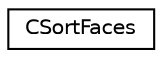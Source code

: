 digraph "Graphical Class Hierarchy"
{
 // LATEX_PDF_SIZE
  edge [fontname="Helvetica",fontsize="10",labelfontname="Helvetica",labelfontsize="10"];
  node [fontname="Helvetica",fontsize="10",shape=record];
  rankdir="LR";
  Node0 [label="CSortFaces",height=0.2,width=0.4,color="black", fillcolor="white", style="filled",URL="$classCSortFaces.html",tooltip="Functor, used for a different sorting of the faces than the < operator of CFaceOfElement."];
}

